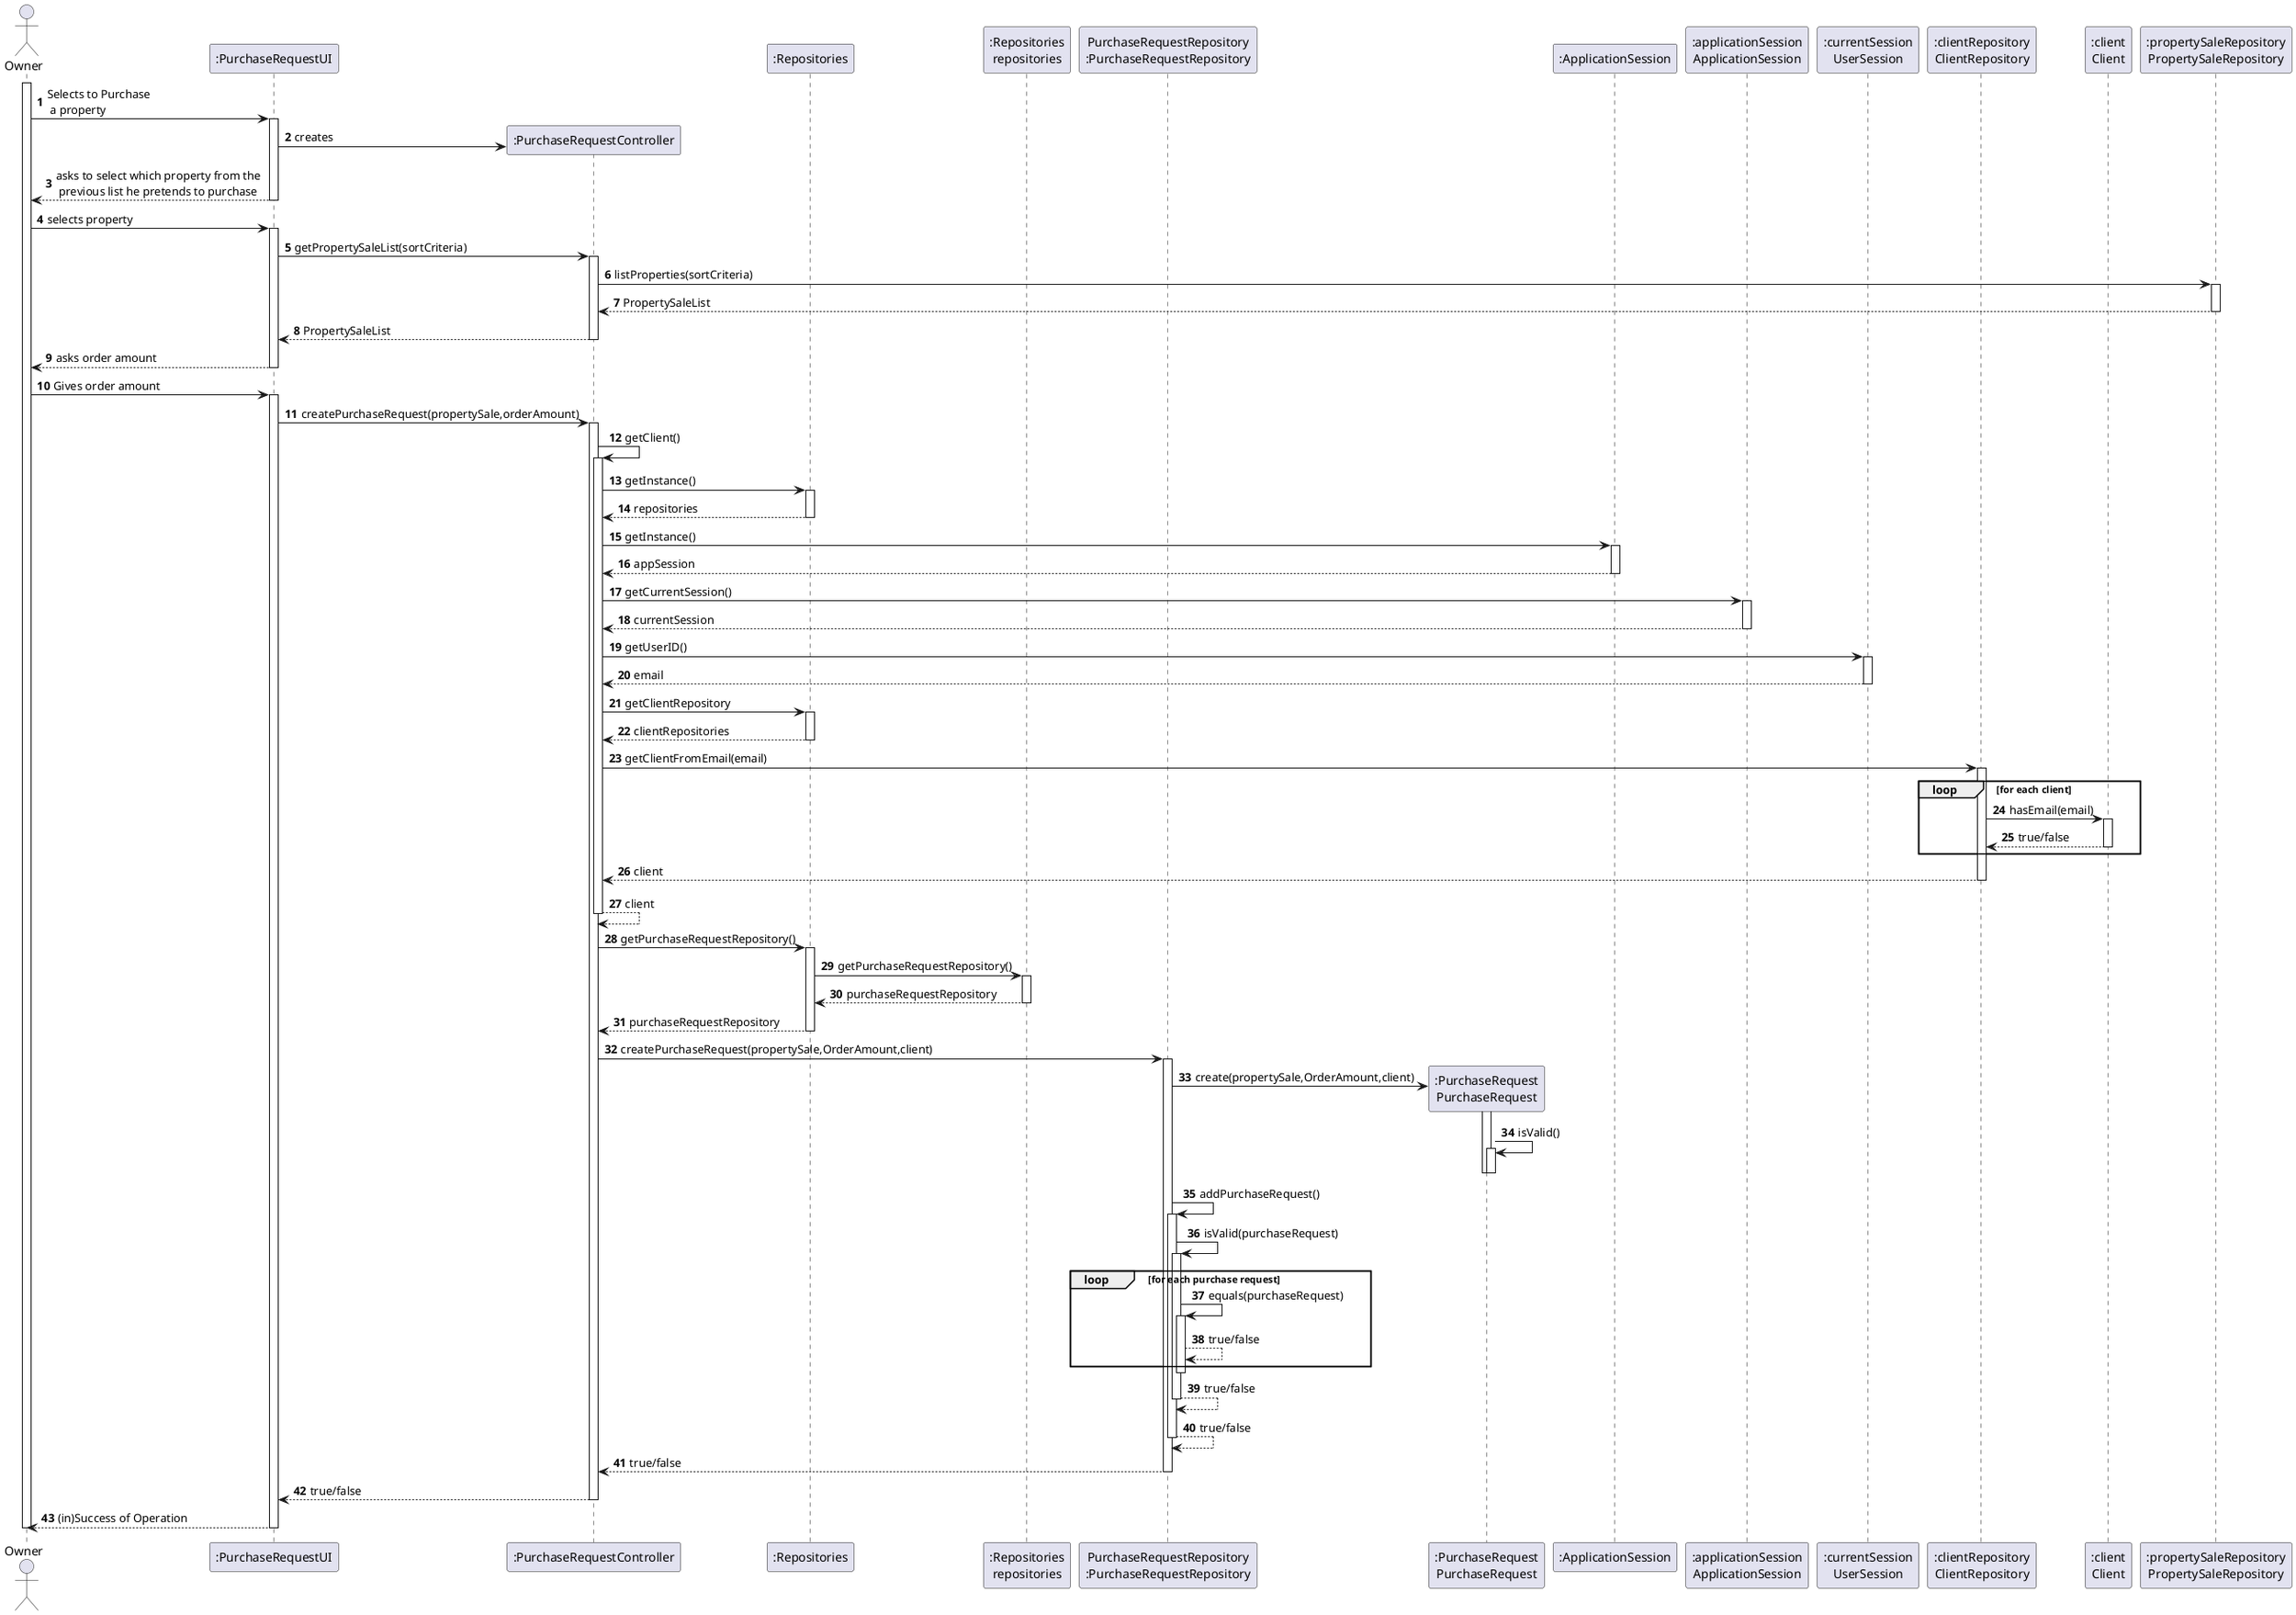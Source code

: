 @startuml
'https://plantuml.com/sequence-diagram

autonumber

actor "Owner" as OWN
participant ":PurchaseRequestUI" as UI
participant ":PurchaseRequestController" as PC
participant ":Repositories" as R
participant ":Repositories\nrepositories" as rep
participant "PurchaseRequestRepository\n:PurchaseRequestRepository" as PRR
participant ":PurchaseRequest\nPurchaseRequest" as PR
participant ":ApplicationSession" as ASP
participant ":applicationSession\nApplicationSession" as asp
participant ":currentSession\nUserSession" as CS
participant ":clientRepository\nClientRepository" as CR
participant ":client\nClient" as Client
participant ":propertySaleRepository\nPropertySaleRepository" as PSR

activate OWN
OWN -> UI : Selects to Purchase \n a property
activate UI
UI -> PC ** : creates
UI --> OWN : asks to select which property from the \n previous list he pretends to purchase
deactivate UI
OWN -> UI : selects property

activate UI
UI -> PC : getPropertySaleList(sortCriteria)

activate PC
PC ->PSR : listProperties(sortCriteria)
activate PSR
PSR --> PC : PropertySaleList
deactivate PSR
PC --> UI : PropertySaleList
deactivate PC


UI --> OWN : asks order amount
deactivate UI

OWN -> UI : Gives order amount
activate UI
UI -> PC : createPurchaseRequest(propertySale,orderAmount)
activate PC
PC -> PC : getClient()
activate PC
PC -> R : getInstance()

activate R
R--> PC : repositories
deactivate R

PC -> ASP : getInstance()
activate ASP
ASP --> PC : appSession
deactivate ASP
PC -> asp : getCurrentSession()
activate asp
asp --> PC : currentSession
deactivate asp
PC -> CS : getUserID()
activate CS
CS --> PC : email
deactivate CS
PC -> R : getClientRepository
activate R
R --> PC : clientRepositories
deactivate R
PC -> CR : getClientFromEmail(email)
activate CR
loop for each client
CR -> Client : hasEmail(email)
activate Client
Client --> CR : true/false
deactivate Client
end loop
deactivate Client
CR --> PC : client
deactivate CR
PC --> PC : client
deactivate PC

deactivate CS
PC -> R : getPurchaseRequestRepository()
activate R
R -> rep : getPurchaseRequestRepository()
activate rep
rep --> R : purchaseRequestRepository
deactivate rep
R --> PC : purchaseRequestRepository
deactivate R
PC -> PRR : createPurchaseRequest(propertySale,OrderAmount,client)
activate PRR
PRR -> PR ** : create(propertySale,OrderAmount,client)
activate PR

PR -> PR : isValid()
activate PR
deactivate PR
deactivate PR
PRR -> PRR : addPurchaseRequest()
activate PRR
PRR -> PRR : isValid(purchaseRequest)
activate PRR
loop for each purchase request
PRR -> PRR : equals(purchaseRequest)
activate PRR
PRR --> PRR : true/false
end loop
deactivate PRR
PRR --> PRR : true/false
deactivate PRR
PRR --> PRR : true/false
deactivate PRR
PRR --> PC : true/false
deactivate PRR
PC --> UI : true/false
deactivate PC
UI --> OWN : (in)Success of Operation
deactivate UI
deactivate OWN
@enduml

